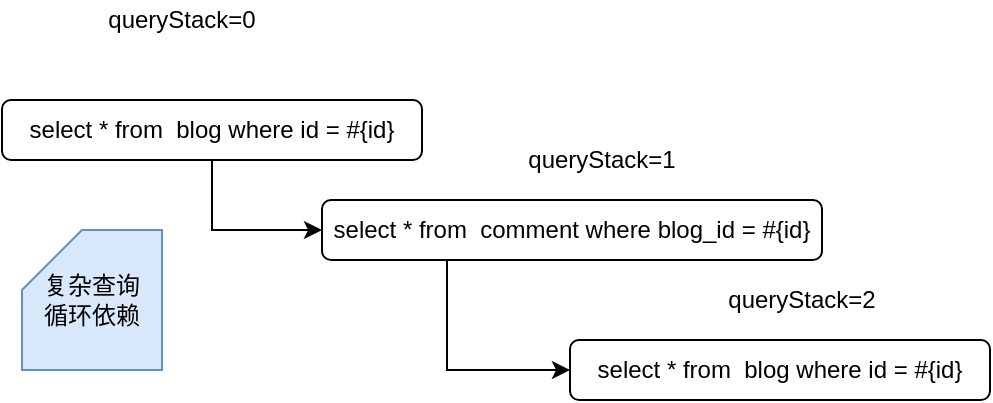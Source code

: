 <mxfile version="14.6.13" type="device"><diagram id="lW9_C_F7K7vFaOnQPx6s" name="第 1 页"><mxGraphModel dx="1024" dy="601" grid="1" gridSize="10" guides="1" tooltips="1" connect="1" arrows="1" fold="1" page="1" pageScale="1" pageWidth="827" pageHeight="1169" math="0" shadow="0"><root><mxCell id="0"/><mxCell id="1" parent="0"/><mxCell id="qkTlbfVJEvUZbfx0A7UI-5" style="edgeStyle=orthogonalEdgeStyle;rounded=0;orthogonalLoop=1;jettySize=auto;html=1;entryX=0;entryY=0.5;entryDx=0;entryDy=0;" edge="1" parent="1" source="qkTlbfVJEvUZbfx0A7UI-2" target="qkTlbfVJEvUZbfx0A7UI-3"><mxGeometry relative="1" as="geometry"/></mxCell><mxCell id="qkTlbfVJEvUZbfx0A7UI-2" value="select * from&amp;nbsp; blog where id = #{id}" style="rounded=1;whiteSpace=wrap;html=1;" vertex="1" parent="1"><mxGeometry x="130" y="140" width="210" height="30" as="geometry"/></mxCell><mxCell id="qkTlbfVJEvUZbfx0A7UI-6" style="edgeStyle=orthogonalEdgeStyle;rounded=0;orthogonalLoop=1;jettySize=auto;html=1;exitX=0.25;exitY=1;exitDx=0;exitDy=0;entryX=0;entryY=0.5;entryDx=0;entryDy=0;" edge="1" parent="1" source="qkTlbfVJEvUZbfx0A7UI-3" target="qkTlbfVJEvUZbfx0A7UI-4"><mxGeometry relative="1" as="geometry"/></mxCell><mxCell id="qkTlbfVJEvUZbfx0A7UI-3" value="select * from&amp;nbsp; comment where blog_id = #{id}" style="rounded=1;whiteSpace=wrap;html=1;" vertex="1" parent="1"><mxGeometry x="290" y="190" width="250" height="30" as="geometry"/></mxCell><mxCell id="qkTlbfVJEvUZbfx0A7UI-4" value="select * from&amp;nbsp; blog where id = #{id}" style="rounded=1;whiteSpace=wrap;html=1;" vertex="1" parent="1"><mxGeometry x="414" y="260" width="210" height="30" as="geometry"/></mxCell><mxCell id="qkTlbfVJEvUZbfx0A7UI-7" value="queryStack=0" style="text;html=1;strokeColor=none;fillColor=none;align=center;verticalAlign=middle;whiteSpace=wrap;rounded=0;" vertex="1" parent="1"><mxGeometry x="200" y="90" width="40" height="20" as="geometry"/></mxCell><mxCell id="qkTlbfVJEvUZbfx0A7UI-8" value="queryStack=1" style="text;html=1;strokeColor=none;fillColor=none;align=center;verticalAlign=middle;whiteSpace=wrap;rounded=0;" vertex="1" parent="1"><mxGeometry x="410" y="160" width="40" height="20" as="geometry"/></mxCell><mxCell id="qkTlbfVJEvUZbfx0A7UI-9" value="queryStack=2" style="text;html=1;strokeColor=none;fillColor=none;align=center;verticalAlign=middle;whiteSpace=wrap;rounded=0;" vertex="1" parent="1"><mxGeometry x="510" y="230" width="40" height="20" as="geometry"/></mxCell><mxCell id="qkTlbfVJEvUZbfx0A7UI-10" value="复杂查询&lt;br&gt;循环依赖" style="shape=card;whiteSpace=wrap;html=1;fillColor=#dae8fc;strokeColor=#6c8ebf;" vertex="1" parent="1"><mxGeometry x="140" y="205" width="70" height="70" as="geometry"/></mxCell></root></mxGraphModel></diagram></mxfile>